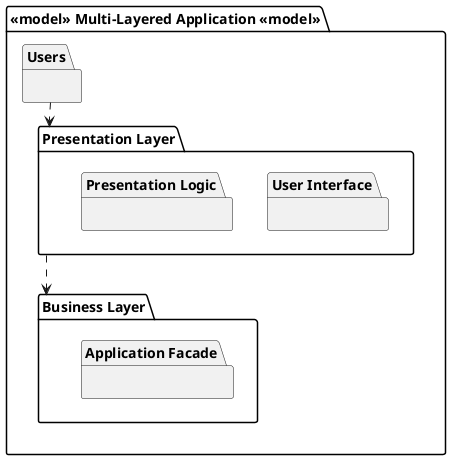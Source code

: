@startuml Layered

package "<<model>> Multi-Layered Application <<model>>" as app
{
    package Users { }

    package "Presentation Layer" as presentation
    {
        package "User Interface" as UI
        {

        }

        package "Presentation Logic" as PL
        {

        }

        ' PL ..> UI
    }

    Users ..> presentation

    package "Business Layer"
    {
        package "Application Facade"
        {

        }
    }

    presentation ..> "Business Layer"

}

@enduml